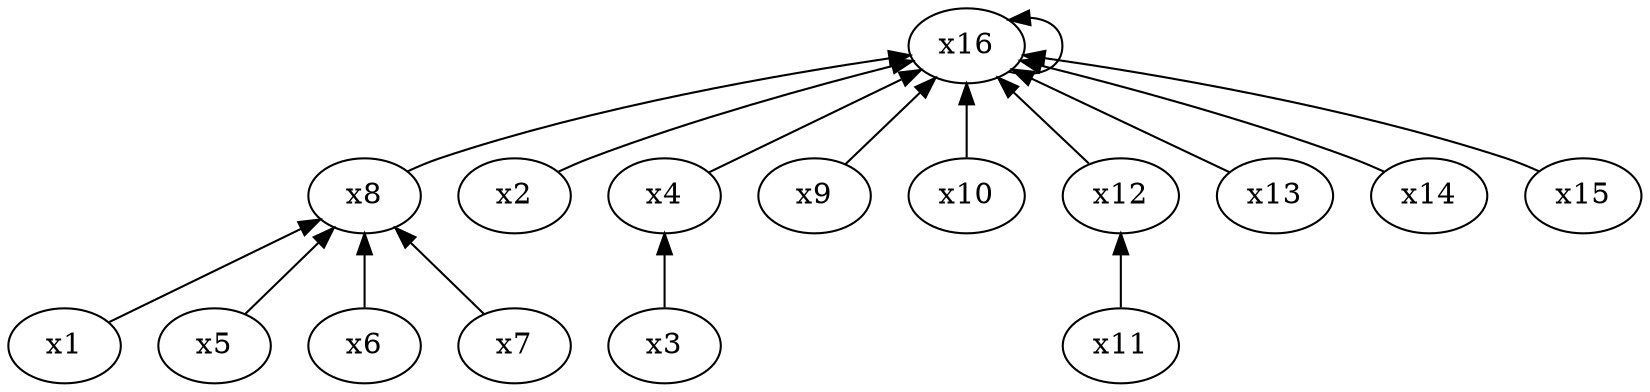 digraph{
    rankdir="BT"
	x1 -> x8
	x2 -> x16
	x3 -> x4
	x4 -> x16
	x5 -> x8
	x6 -> x8
	x7 -> x8
	x8 -> x16
	x9 -> x16
	x10 -> x16
	x11 -> x12
	x12 -> x16
	x13 -> x16
	x14 -> x16
	x15 -> x16
	x16 -> x16
}
